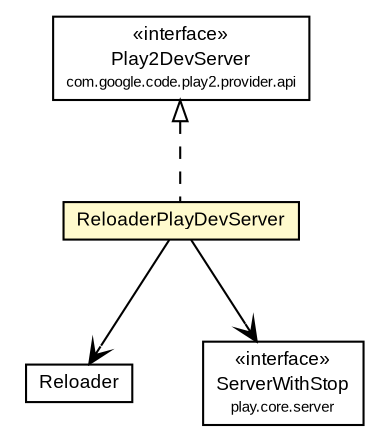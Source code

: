 #!/usr/local/bin/dot
#
# Class diagram 
# Generated by UMLGraph version R5_6-24-gf6e263 (http://www.umlgraph.org/)
#

digraph G {
	edge [fontname="arial",fontsize=10,labelfontname="arial",labelfontsize=10];
	node [fontname="arial",fontsize=10,shape=plaintext];
	nodesep=0.25;
	ranksep=0.5;
	// com.google.code.play2.provider.play25.run.ReloaderPlayDevServer
	c556 [label=<<table title="com.google.code.play2.provider.play25.run.ReloaderPlayDevServer" border="0" cellborder="1" cellspacing="0" cellpadding="2" port="p" bgcolor="lemonChiffon" href="./ReloaderPlayDevServer.html">
		<tr><td><table border="0" cellspacing="0" cellpadding="1">
<tr><td align="center" balign="center"> ReloaderPlayDevServer </td></tr>
		</table></td></tr>
		</table>>, URL="./ReloaderPlayDevServer.html", fontname="arial", fontcolor="black", fontsize=9.0];
	// com.google.code.play2.provider.play25.run.Reloader
	c558 [label=<<table title="com.google.code.play2.provider.play25.run.Reloader" border="0" cellborder="1" cellspacing="0" cellpadding="2" port="p" href="./Reloader.html">
		<tr><td><table border="0" cellspacing="0" cellpadding="1">
<tr><td align="center" balign="center"> Reloader </td></tr>
		</table></td></tr>
		</table>>, URL="./Reloader.html", fontname="arial", fontcolor="black", fontsize=9.0];
	//com.google.code.play2.provider.play25.run.ReloaderPlayDevServer implements com.google.code.play2.provider.api.Play2DevServer
	c563:p -> c556:p [dir=back,arrowtail=empty,style=dashed];
	// com.google.code.play2.provider.play25.run.ReloaderPlayDevServer NAVASSOC play.core.server.ServerWithStop
	c556:p -> c564:p [taillabel="", label="", headlabel="", fontname="arial", fontcolor="black", fontsize=10.0, color="black", arrowhead=open];
	// com.google.code.play2.provider.play25.run.ReloaderPlayDevServer NAVASSOC com.google.code.play2.provider.play25.run.Reloader
	c556:p -> c558:p [taillabel="", label="", headlabel="", fontname="arial", fontcolor="black", fontsize=10.0, color="black", arrowhead=open];
	// play.core.server.ServerWithStop
	c564 [label=<<table title="play.core.server.ServerWithStop" border="0" cellborder="1" cellspacing="0" cellpadding="2" port="p">
		<tr><td><table border="0" cellspacing="0" cellpadding="1">
<tr><td align="center" balign="center"> &#171;interface&#187; </td></tr>
<tr><td align="center" balign="center"> ServerWithStop </td></tr>
<tr><td align="center" balign="center"><font point-size="7.0"> play.core.server </font></td></tr>
		</table></td></tr>
		</table>>, URL="null", fontname="arial", fontcolor="black", fontsize=9.0];
	// com.google.code.play2.provider.api.Play2DevServer
	c563 [label=<<table title="com.google.code.play2.provider.api.Play2DevServer" border="0" cellborder="1" cellspacing="0" cellpadding="2" port="p">
		<tr><td><table border="0" cellspacing="0" cellpadding="1">
<tr><td align="center" balign="center"> &#171;interface&#187; </td></tr>
<tr><td align="center" balign="center"> Play2DevServer </td></tr>
<tr><td align="center" balign="center"><font point-size="7.0"> com.google.code.play2.provider.api </font></td></tr>
		</table></td></tr>
		</table>>, URL="null", fontname="arial", fontcolor="black", fontsize=9.0];
}

